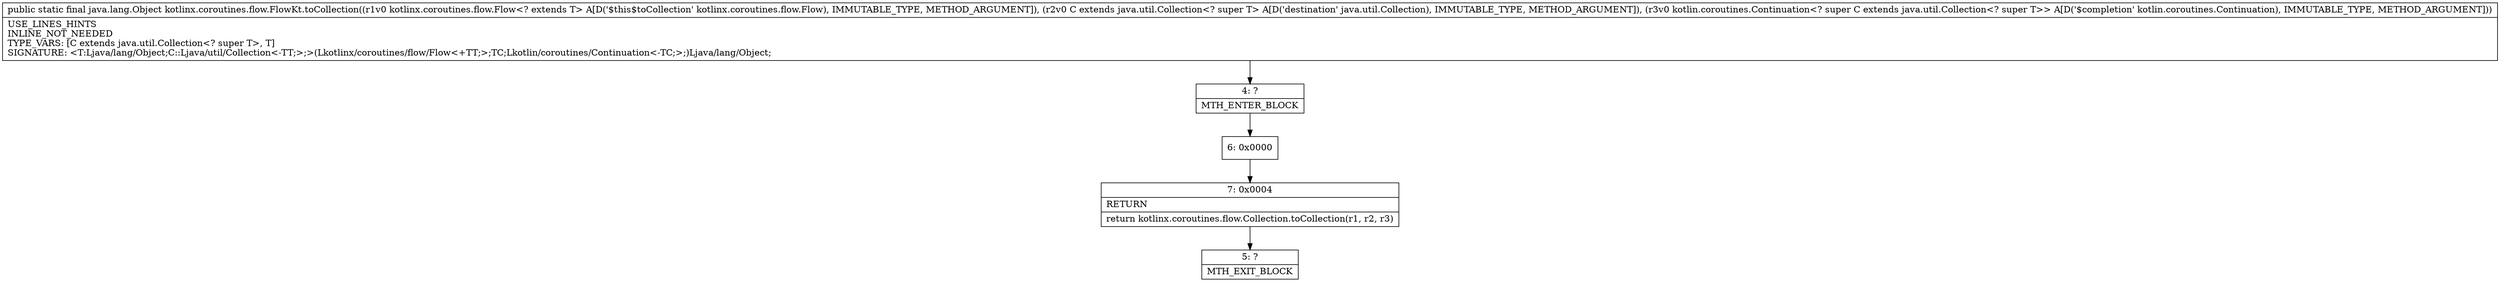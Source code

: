 digraph "CFG forkotlinx.coroutines.flow.FlowKt.toCollection(Lkotlinx\/coroutines\/flow\/Flow;Ljava\/util\/Collection;Lkotlin\/coroutines\/Continuation;)Ljava\/lang\/Object;" {
Node_4 [shape=record,label="{4\:\ ?|MTH_ENTER_BLOCK\l}"];
Node_6 [shape=record,label="{6\:\ 0x0000}"];
Node_7 [shape=record,label="{7\:\ 0x0004|RETURN\l|return kotlinx.coroutines.flow.Collection.toCollection(r1, r2, r3)\l}"];
Node_5 [shape=record,label="{5\:\ ?|MTH_EXIT_BLOCK\l}"];
MethodNode[shape=record,label="{public static final java.lang.Object kotlinx.coroutines.flow.FlowKt.toCollection((r1v0 kotlinx.coroutines.flow.Flow\<? extends T\> A[D('$this$toCollection' kotlinx.coroutines.flow.Flow), IMMUTABLE_TYPE, METHOD_ARGUMENT]), (r2v0 C extends java.util.Collection\<? super T\> A[D('destination' java.util.Collection), IMMUTABLE_TYPE, METHOD_ARGUMENT]), (r3v0 kotlin.coroutines.Continuation\<? super C extends java.util.Collection\<? super T\>\> A[D('$completion' kotlin.coroutines.Continuation), IMMUTABLE_TYPE, METHOD_ARGUMENT]))  | USE_LINES_HINTS\lINLINE_NOT_NEEDED\lTYPE_VARS: [C extends java.util.Collection\<? super T\>, T]\lSIGNATURE: \<T:Ljava\/lang\/Object;C::Ljava\/util\/Collection\<\-TT;\>;\>(Lkotlinx\/coroutines\/flow\/Flow\<+TT;\>;TC;Lkotlin\/coroutines\/Continuation\<\-TC;\>;)Ljava\/lang\/Object;\l}"];
MethodNode -> Node_4;Node_4 -> Node_6;
Node_6 -> Node_7;
Node_7 -> Node_5;
}

